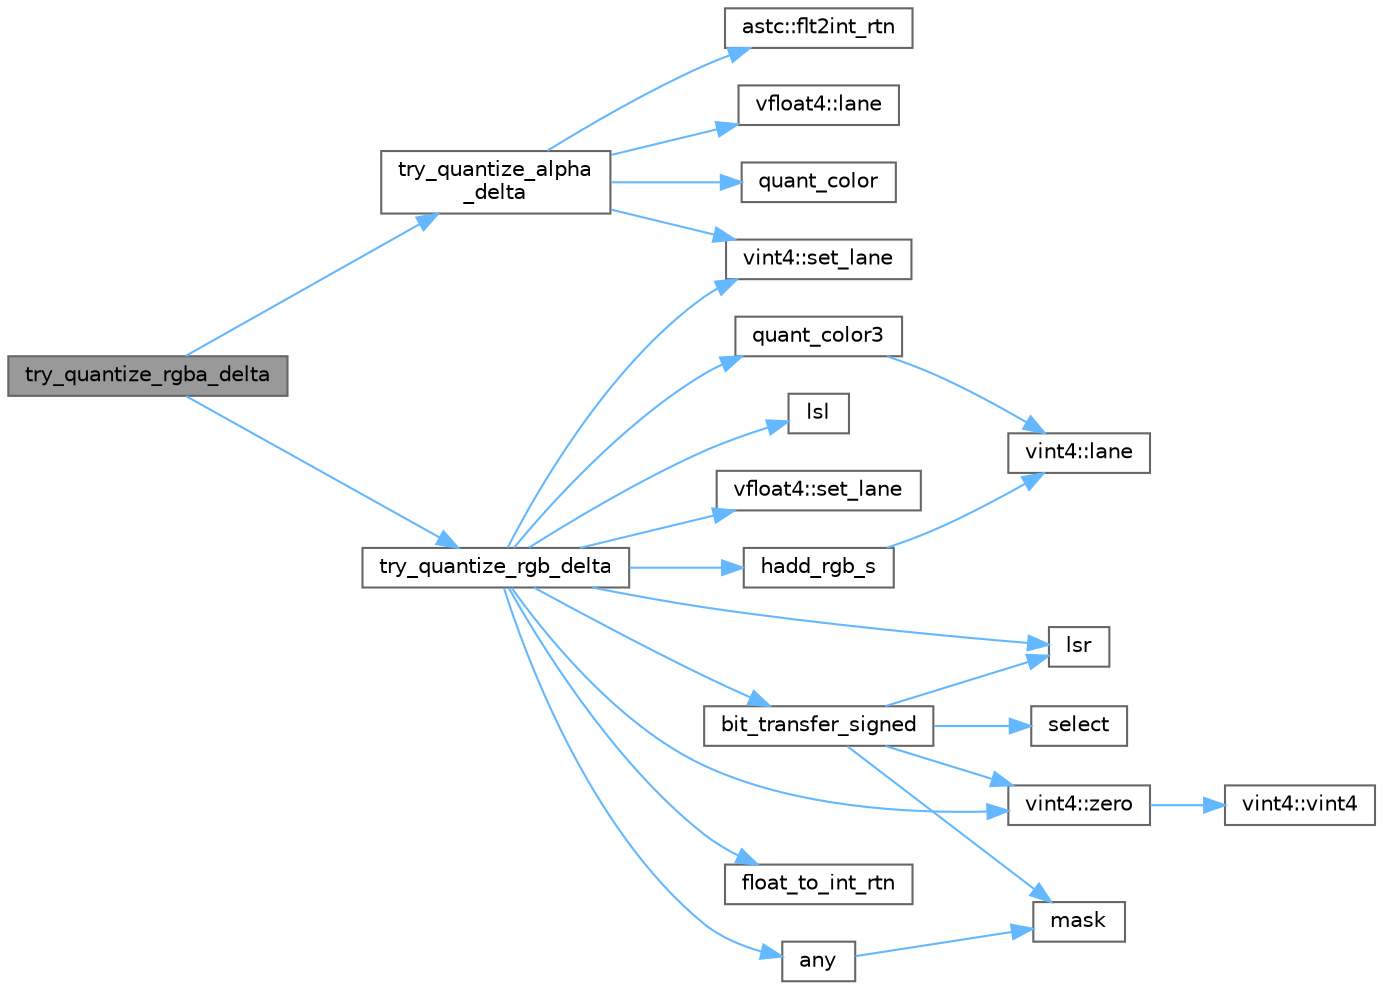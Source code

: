 digraph "try_quantize_rgba_delta"
{
 // LATEX_PDF_SIZE
  bgcolor="transparent";
  edge [fontname=Helvetica,fontsize=10,labelfontname=Helvetica,labelfontsize=10];
  node [fontname=Helvetica,fontsize=10,shape=box,height=0.2,width=0.4];
  rankdir="LR";
  Node1 [id="Node000001",label="try_quantize_rgba_delta",height=0.2,width=0.4,color="gray40", fillcolor="grey60", style="filled", fontcolor="black",tooltip="Try to quantize an LDR RGBA color using delta encoding."];
  Node1 -> Node2 [id="edge1_Node000001_Node000002",color="steelblue1",style="solid",tooltip=" "];
  Node2 [id="Node000002",label="try_quantize_alpha\l_delta",height=0.2,width=0.4,color="grey40", fillcolor="white", style="filled",URL="$astcenc__color__quantize_8cpp.html#a4390447f4e4f3f2355c2381228d2e5c2",tooltip="Try to quantize an LDR A color using delta encoding."];
  Node2 -> Node3 [id="edge2_Node000002_Node000003",color="steelblue1",style="solid",tooltip=" "];
  Node3 [id="Node000003",label="astc::flt2int_rtn",height=0.2,width=0.4,color="grey40", fillcolor="white", style="filled",URL="$namespaceastc.html#a455f4a304ea7dcdd8fd0de030cbdbfb4",tooltip="SP float round-to-nearest and convert to integer."];
  Node2 -> Node4 [id="edge3_Node000002_Node000004",color="steelblue1",style="solid",tooltip=" "];
  Node4 [id="Node000004",label="vfloat4::lane",height=0.2,width=0.4,color="grey40", fillcolor="white", style="filled",URL="$structvfloat4.html#a04462a7815432c6bc3ce1b5e5d11e4fc",tooltip="Get the scalar value of a single lane."];
  Node2 -> Node5 [id="edge4_Node000002_Node000005",color="steelblue1",style="solid",tooltip=" "];
  Node5 [id="Node000005",label="quant_color",height=0.2,width=0.4,color="grey40", fillcolor="white", style="filled",URL="$astcenc__color__quantize_8cpp.html#a0af2fba0ed6cbe9e279c808e540eb74e",tooltip="Determine the quantized value given a quantization level."];
  Node2 -> Node6 [id="edge5_Node000002_Node000006",color="steelblue1",style="solid",tooltip=" "];
  Node6 [id="Node000006",label="vint4::set_lane",height=0.2,width=0.4,color="grey40", fillcolor="white", style="filled",URL="$structvint4.html#a1e438bb142ad09e372b0834acd0c0b68",tooltip="Set the scalar value of a single lane."];
  Node1 -> Node7 [id="edge6_Node000001_Node000007",color="steelblue1",style="solid",tooltip=" "];
  Node7 [id="Node000007",label="try_quantize_rgb_delta",height=0.2,width=0.4,color="grey40", fillcolor="white", style="filled",URL="$astcenc__color__quantize_8cpp.html#a6b7ee442b1e9da4ac693000c4f805c7b",tooltip="Try to quantize an LDR RGB color using delta encoding."];
  Node7 -> Node8 [id="edge7_Node000007_Node000008",color="steelblue1",style="solid",tooltip=" "];
  Node8 [id="Node000008",label="any",height=0.2,width=0.4,color="grey40", fillcolor="white", style="filled",URL="$astcenc__vecmathlib__avx2__8_8h.html#a1fcb81537a701f246e75fa622c2dd8ee",tooltip="True if any lanes are enabled, false otherwise."];
  Node8 -> Node9 [id="edge8_Node000008_Node000009",color="steelblue1",style="solid",tooltip=" "];
  Node9 [id="Node000009",label="mask",height=0.2,width=0.4,color="grey40", fillcolor="white", style="filled",URL="$astcenc__vecmathlib__avx2__8_8h.html#ad922a3ed6098767968916265154b6f82",tooltip="Return a 8-bit mask code indicating mask status."];
  Node7 -> Node10 [id="edge9_Node000007_Node000010",color="steelblue1",style="solid",tooltip=" "];
  Node10 [id="Node000010",label="bit_transfer_signed",height=0.2,width=0.4,color="grey40", fillcolor="white", style="filled",URL="$astcenc__vecmathlib__common__4_8h.html#acaab0374259bd298c1282e6a0b84bc8f",tooltip="Apply signed bit transfer."];
  Node10 -> Node11 [id="edge10_Node000010_Node000011",color="steelblue1",style="solid",tooltip=" "];
  Node11 [id="Node000011",label="lsr",height=0.2,width=0.4,color="grey40", fillcolor="white", style="filled",URL="$astcenc__vecmathlib__avx2__8_8h.html#a0a3a7d755cec1c73d0ce9c50b33bc207",tooltip="Logical shift right."];
  Node10 -> Node9 [id="edge11_Node000010_Node000009",color="steelblue1",style="solid",tooltip=" "];
  Node10 -> Node12 [id="edge12_Node000010_Node000012",color="steelblue1",style="solid",tooltip=" "];
  Node12 [id="Node000012",label="select",height=0.2,width=0.4,color="grey40", fillcolor="white", style="filled",URL="$astcenc__vecmathlib__avx2__8_8h.html#a844ab5b69b84569f033be33bf5fb9fbc",tooltip="Return lanes from b if cond is set, else a."];
  Node10 -> Node13 [id="edge13_Node000010_Node000013",color="steelblue1",style="solid",tooltip=" "];
  Node13 [id="Node000013",label="vint4::zero",height=0.2,width=0.4,color="grey40", fillcolor="white", style="filled",URL="$structvint4.html#a9dfa1c40a3c4dbc0858567dc629a80b8",tooltip="Factory that returns a vector of zeros."];
  Node13 -> Node14 [id="edge14_Node000013_Node000014",color="steelblue1",style="solid",tooltip=" "];
  Node14 [id="Node000014",label="vint4::vint4",height=0.2,width=0.4,color="grey40", fillcolor="white", style="filled",URL="$structvint4.html#a3315184e8bb4f0cf1ca8dcff1f57cdae",tooltip="Construct from zero-initialized value."];
  Node7 -> Node15 [id="edge15_Node000007_Node000015",color="steelblue1",style="solid",tooltip=" "];
  Node15 [id="Node000015",label="float_to_int_rtn",height=0.2,width=0.4,color="grey40", fillcolor="white", style="filled",URL="$astcenc__vecmathlib__avx2__8_8h.html#a598d6ea3ba27a788b12341a5263c7881",tooltip="Return a integer value for a float vector, using round-to-nearest."];
  Node7 -> Node16 [id="edge16_Node000007_Node000016",color="steelblue1",style="solid",tooltip=" "];
  Node16 [id="Node000016",label="hadd_rgb_s",height=0.2,width=0.4,color="grey40", fillcolor="white", style="filled",URL="$astcenc__vecmathlib__common__4_8h.html#a48e833d0cfdf950b6bc3431fce00507e",tooltip="Return the horizontal sum of RGB vector lanes as a scalar."];
  Node16 -> Node17 [id="edge17_Node000016_Node000017",color="steelblue1",style="solid",tooltip=" "];
  Node17 [id="Node000017",label="vint4::lane",height=0.2,width=0.4,color="grey40", fillcolor="white", style="filled",URL="$structvint4.html#a01e3f7debf73dc6c757fa36d585c9d17",tooltip="Get the scalar from a single lane."];
  Node7 -> Node18 [id="edge18_Node000007_Node000018",color="steelblue1",style="solid",tooltip=" "];
  Node18 [id="Node000018",label="lsl",height=0.2,width=0.4,color="grey40", fillcolor="white", style="filled",URL="$astcenc__vecmathlib__avx2__8_8h.html#a86240f0fb5745ded88afe10d524c960f",tooltip="Logical shift left."];
  Node7 -> Node11 [id="edge19_Node000007_Node000011",color="steelblue1",style="solid",tooltip=" "];
  Node7 -> Node19 [id="edge20_Node000007_Node000019",color="steelblue1",style="solid",tooltip=" "];
  Node19 [id="Node000019",label="quant_color3",height=0.2,width=0.4,color="grey40", fillcolor="white", style="filled",URL="$astcenc__color__quantize_8cpp.html#adae1b4db9a1942106e86b3f5ff358092",tooltip="Determine the quantized value given a quantization level."];
  Node19 -> Node17 [id="edge21_Node000019_Node000017",color="steelblue1",style="solid",tooltip=" "];
  Node7 -> Node20 [id="edge22_Node000007_Node000020",color="steelblue1",style="solid",tooltip=" "];
  Node20 [id="Node000020",label="vfloat4::set_lane",height=0.2,width=0.4,color="grey40", fillcolor="white", style="filled",URL="$structvfloat4.html#a2168231efa1e514fd41b3603e57be297",tooltip="Set the scalar value of a single lane."];
  Node7 -> Node6 [id="edge23_Node000007_Node000006",color="steelblue1",style="solid",tooltip=" "];
  Node7 -> Node13 [id="edge24_Node000007_Node000013",color="steelblue1",style="solid",tooltip=" "];
}
